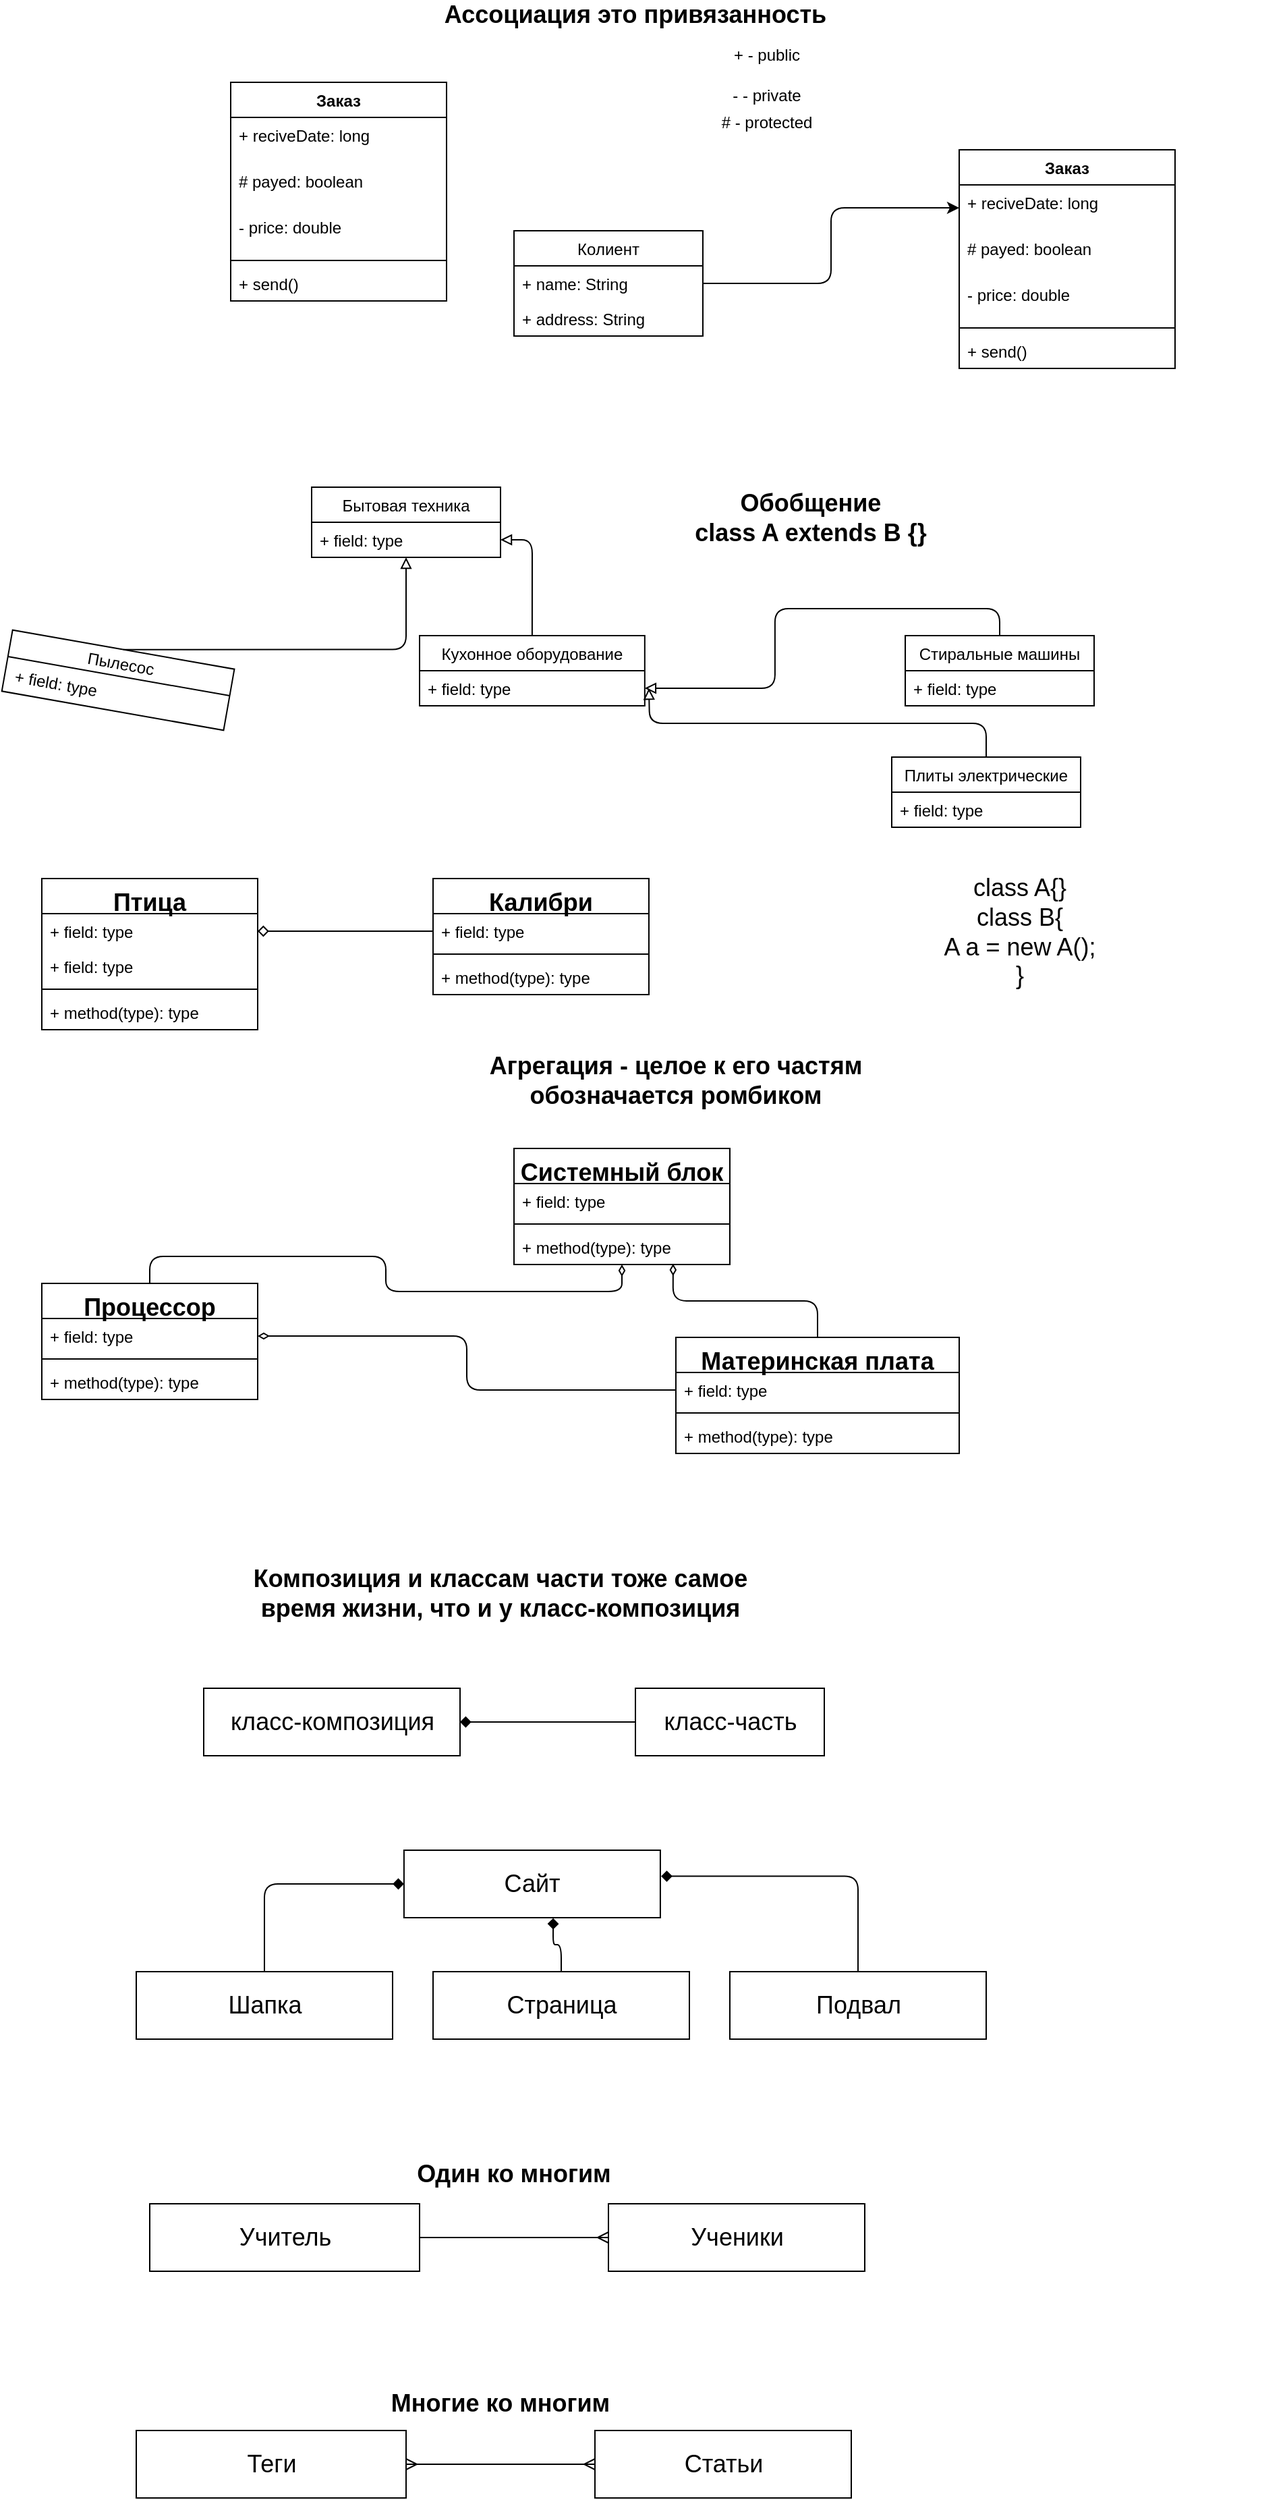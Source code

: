 <mxfile version="13.8.1" type="github">
  <diagram name="Page-1" id="e7e014a7-5840-1c2e-5031-d8a46d1fe8dd">
    <mxGraphModel dx="1296" dy="734" grid="1" gridSize="10" guides="1" tooltips="1" connect="1" arrows="1" fold="1" page="1" pageScale="1" pageWidth="1169" pageHeight="826" background="#ffffff" math="0" shadow="0">
      <root>
        <mxCell id="0" />
        <mxCell id="1" parent="0" />
        <mxCell id="9lWO7Bg4yD_AD7Y5DbBT-46" value="+ - public&lt;br&gt;" style="text;html=1;strokeColor=none;fillColor=none;align=center;verticalAlign=middle;whiteSpace=wrap;" vertex="1" parent="1">
          <mxGeometry x="585" y="50" width="125" height="20" as="geometry" />
        </mxCell>
        <mxCell id="9lWO7Bg4yD_AD7Y5DbBT-47" value="- - private" style="text;html=1;strokeColor=none;fillColor=none;align=center;verticalAlign=middle;whiteSpace=wrap;" vertex="1" parent="1">
          <mxGeometry x="585" y="80" width="125" height="20" as="geometry" />
        </mxCell>
        <mxCell id="9lWO7Bg4yD_AD7Y5DbBT-48" value="# - protected" style="text;html=1;strokeColor=none;fillColor=none;align=center;verticalAlign=middle;whiteSpace=wrap;" vertex="1" parent="1">
          <mxGeometry x="585" y="100" width="125" height="20" as="geometry" />
        </mxCell>
        <mxCell id="9lWO7Bg4yD_AD7Y5DbBT-49" value="Заказ" style="swimlane;fontStyle=1;align=center;verticalAlign=top;childLayout=stackLayout;horizontal=1;startSize=26;horizontalStack=0;resizeParent=1;resizeParentMax=0;resizeLast=0;collapsible=1;marginBottom=0;" vertex="1" parent="1">
          <mxGeometry x="250" y="80" width="160" height="162" as="geometry" />
        </mxCell>
        <mxCell id="9lWO7Bg4yD_AD7Y5DbBT-50" value="+ reciveDate: long" style="text;strokeColor=none;fillColor=none;align=left;verticalAlign=top;spacingLeft=4;spacingRight=4;overflow=hidden;rotatable=0;points=[[0,0.5],[1,0.5]];portConstraint=eastwest;" vertex="1" parent="9lWO7Bg4yD_AD7Y5DbBT-49">
          <mxGeometry y="26" width="160" height="34" as="geometry" />
        </mxCell>
        <mxCell id="9lWO7Bg4yD_AD7Y5DbBT-53" value="# payed: boolean" style="text;strokeColor=none;fillColor=none;align=left;verticalAlign=top;spacingLeft=4;spacingRight=4;overflow=hidden;rotatable=0;points=[[0,0.5],[1,0.5]];portConstraint=eastwest;" vertex="1" parent="9lWO7Bg4yD_AD7Y5DbBT-49">
          <mxGeometry y="60" width="160" height="34" as="geometry" />
        </mxCell>
        <mxCell id="9lWO7Bg4yD_AD7Y5DbBT-54" value="- price: double" style="text;strokeColor=none;fillColor=none;align=left;verticalAlign=top;spacingLeft=4;spacingRight=4;overflow=hidden;rotatable=0;points=[[0,0.5],[1,0.5]];portConstraint=eastwest;" vertex="1" parent="9lWO7Bg4yD_AD7Y5DbBT-49">
          <mxGeometry y="94" width="160" height="34" as="geometry" />
        </mxCell>
        <mxCell id="9lWO7Bg4yD_AD7Y5DbBT-51" value="" style="line;strokeWidth=1;fillColor=none;align=left;verticalAlign=middle;spacingTop=-1;spacingLeft=3;spacingRight=3;rotatable=0;labelPosition=right;points=[];portConstraint=eastwest;" vertex="1" parent="9lWO7Bg4yD_AD7Y5DbBT-49">
          <mxGeometry y="128" width="160" height="8" as="geometry" />
        </mxCell>
        <mxCell id="9lWO7Bg4yD_AD7Y5DbBT-52" value="+ send()" style="text;strokeColor=none;fillColor=none;align=left;verticalAlign=top;spacingLeft=4;spacingRight=4;overflow=hidden;rotatable=0;points=[[0,0.5],[1,0.5]];portConstraint=eastwest;" vertex="1" parent="9lWO7Bg4yD_AD7Y5DbBT-49">
          <mxGeometry y="136" width="160" height="26" as="geometry" />
        </mxCell>
        <mxCell id="9lWO7Bg4yD_AD7Y5DbBT-55" value="Ассоциация это привязанность&lt;br style=&quot;font-size: 18px;&quot;&gt;" style="text;html=1;strokeColor=none;fillColor=none;align=center;verticalAlign=middle;whiteSpace=wrap;fontSize=18;fontStyle=1" vertex="1" parent="1">
          <mxGeometry x="400" y="20" width="300" height="20" as="geometry" />
        </mxCell>
        <mxCell id="9lWO7Bg4yD_AD7Y5DbBT-66" style="edgeStyle=orthogonalEdgeStyle;orthogonalLoop=1;jettySize=auto;html=1;entryX=0;entryY=0.5;entryDx=0;entryDy=0;" edge="1" parent="1" source="9lWO7Bg4yD_AD7Y5DbBT-57" target="9lWO7Bg4yD_AD7Y5DbBT-61">
          <mxGeometry relative="1" as="geometry" />
        </mxCell>
        <mxCell id="9lWO7Bg4yD_AD7Y5DbBT-56" value="Колиент" style="swimlane;fontStyle=0;childLayout=stackLayout;horizontal=1;startSize=26;fillColor=none;horizontalStack=0;resizeParent=1;resizeParentMax=0;resizeLast=0;collapsible=1;marginBottom=0;" vertex="1" parent="1">
          <mxGeometry x="460" y="190" width="140" height="78" as="geometry" />
        </mxCell>
        <mxCell id="9lWO7Bg4yD_AD7Y5DbBT-57" value="+ name: String" style="text;strokeColor=none;fillColor=none;align=left;verticalAlign=top;spacingLeft=4;spacingRight=4;overflow=hidden;rotatable=0;points=[[0,0.5],[1,0.5]];portConstraint=eastwest;" vertex="1" parent="9lWO7Bg4yD_AD7Y5DbBT-56">
          <mxGeometry y="26" width="140" height="26" as="geometry" />
        </mxCell>
        <mxCell id="9lWO7Bg4yD_AD7Y5DbBT-58" value="+ address: String" style="text;strokeColor=none;fillColor=none;align=left;verticalAlign=top;spacingLeft=4;spacingRight=4;overflow=hidden;rotatable=0;points=[[0,0.5],[1,0.5]];portConstraint=eastwest;" vertex="1" parent="9lWO7Bg4yD_AD7Y5DbBT-56">
          <mxGeometry y="52" width="140" height="26" as="geometry" />
        </mxCell>
        <mxCell id="9lWO7Bg4yD_AD7Y5DbBT-60" value="Заказ" style="swimlane;fontStyle=1;align=center;verticalAlign=top;childLayout=stackLayout;horizontal=1;startSize=26;horizontalStack=0;resizeParent=1;resizeParentMax=0;resizeLast=0;collapsible=1;marginBottom=0;" vertex="1" parent="1">
          <mxGeometry x="790" y="130" width="160" height="162" as="geometry" />
        </mxCell>
        <mxCell id="9lWO7Bg4yD_AD7Y5DbBT-61" value="+ reciveDate: long" style="text;strokeColor=none;fillColor=none;align=left;verticalAlign=top;spacingLeft=4;spacingRight=4;overflow=hidden;rotatable=0;points=[[0,0.5],[1,0.5]];portConstraint=eastwest;" vertex="1" parent="9lWO7Bg4yD_AD7Y5DbBT-60">
          <mxGeometry y="26" width="160" height="34" as="geometry" />
        </mxCell>
        <mxCell id="9lWO7Bg4yD_AD7Y5DbBT-62" value="# payed: boolean" style="text;strokeColor=none;fillColor=none;align=left;verticalAlign=top;spacingLeft=4;spacingRight=4;overflow=hidden;rotatable=0;points=[[0,0.5],[1,0.5]];portConstraint=eastwest;" vertex="1" parent="9lWO7Bg4yD_AD7Y5DbBT-60">
          <mxGeometry y="60" width="160" height="34" as="geometry" />
        </mxCell>
        <mxCell id="9lWO7Bg4yD_AD7Y5DbBT-63" value="- price: double" style="text;strokeColor=none;fillColor=none;align=left;verticalAlign=top;spacingLeft=4;spacingRight=4;overflow=hidden;rotatable=0;points=[[0,0.5],[1,0.5]];portConstraint=eastwest;" vertex="1" parent="9lWO7Bg4yD_AD7Y5DbBT-60">
          <mxGeometry y="94" width="160" height="34" as="geometry" />
        </mxCell>
        <mxCell id="9lWO7Bg4yD_AD7Y5DbBT-64" value="" style="line;strokeWidth=1;fillColor=none;align=left;verticalAlign=middle;spacingTop=-1;spacingLeft=3;spacingRight=3;rotatable=0;labelPosition=right;points=[];portConstraint=eastwest;" vertex="1" parent="9lWO7Bg4yD_AD7Y5DbBT-60">
          <mxGeometry y="128" width="160" height="8" as="geometry" />
        </mxCell>
        <mxCell id="9lWO7Bg4yD_AD7Y5DbBT-65" value="+ send()" style="text;strokeColor=none;fillColor=none;align=left;verticalAlign=top;spacingLeft=4;spacingRight=4;overflow=hidden;rotatable=0;points=[[0,0.5],[1,0.5]];portConstraint=eastwest;" vertex="1" parent="9lWO7Bg4yD_AD7Y5DbBT-60">
          <mxGeometry y="136" width="160" height="26" as="geometry" />
        </mxCell>
        <mxCell id="9lWO7Bg4yD_AD7Y5DbBT-67" value="Обобщение&lt;br&gt;class A extends B {}&lt;br&gt;" style="text;html=1;strokeColor=none;fillColor=none;align=center;verticalAlign=middle;whiteSpace=wrap;fontStyle=1;fontSize=18;" vertex="1" parent="1">
          <mxGeometry x="550" y="393" width="260" height="20" as="geometry" />
        </mxCell>
        <mxCell id="9lWO7Bg4yD_AD7Y5DbBT-85" style="edgeStyle=orthogonalEdgeStyle;orthogonalLoop=1;jettySize=auto;html=1;exitX=0.5;exitY=0;exitDx=0;exitDy=0;endArrow=block;endFill=0;strokeColor=#000000;strokeWidth=1;" edge="1" parent="1" source="9lWO7Bg4yD_AD7Y5DbBT-77">
          <mxGeometry relative="1" as="geometry">
            <mxPoint x="560" y="529" as="targetPoint" />
          </mxGeometry>
        </mxCell>
        <mxCell id="9lWO7Bg4yD_AD7Y5DbBT-86" style="edgeStyle=orthogonalEdgeStyle;orthogonalLoop=1;jettySize=auto;html=1;exitX=0.5;exitY=0;exitDx=0;exitDy=0;entryX=1;entryY=0.5;entryDx=0;entryDy=0;endArrow=block;endFill=0;strokeColor=#000000;strokeWidth=1;" edge="1" parent="1" source="9lWO7Bg4yD_AD7Y5DbBT-79" target="9lWO7Bg4yD_AD7Y5DbBT-82">
          <mxGeometry relative="1" as="geometry" />
        </mxCell>
        <mxCell id="9lWO7Bg4yD_AD7Y5DbBT-84" style="edgeStyle=orthogonalEdgeStyle;orthogonalLoop=1;jettySize=auto;html=1;exitX=0.5;exitY=0;exitDx=0;exitDy=0;endArrow=block;endFill=0;strokeColor=#000000;strokeWidth=1;" edge="1" parent="1" source="9lWO7Bg4yD_AD7Y5DbBT-81" target="9lWO7Bg4yD_AD7Y5DbBT-72">
          <mxGeometry relative="1" as="geometry" />
        </mxCell>
        <mxCell id="9lWO7Bg4yD_AD7Y5DbBT-81" value="Кухонное оборудование" style="swimlane;fontStyle=0;childLayout=stackLayout;horizontal=1;startSize=26;fillColor=none;horizontalStack=0;resizeParent=1;resizeParentMax=0;resizeLast=0;collapsible=1;marginBottom=0;" vertex="1" parent="1">
          <mxGeometry x="390" y="490" width="166.92" height="52" as="geometry" />
        </mxCell>
        <mxCell id="9lWO7Bg4yD_AD7Y5DbBT-82" value="+ field: type" style="text;strokeColor=none;fillColor=none;align=left;verticalAlign=top;spacingLeft=4;spacingRight=4;overflow=hidden;rotatable=0;points=[[0,0.5],[1,0.5]];portConstraint=eastwest;" vertex="1" parent="9lWO7Bg4yD_AD7Y5DbBT-81">
          <mxGeometry y="26" width="166.92" height="26" as="geometry" />
        </mxCell>
        <mxCell id="9lWO7Bg4yD_AD7Y5DbBT-83" style="edgeStyle=orthogonalEdgeStyle;orthogonalLoop=1;jettySize=auto;html=1;exitX=0.5;exitY=0;exitDx=0;exitDy=0;strokeWidth=1;endArrow=block;endFill=0;" edge="1" parent="1" source="9lWO7Bg4yD_AD7Y5DbBT-75" target="9lWO7Bg4yD_AD7Y5DbBT-71">
          <mxGeometry relative="1" as="geometry" />
        </mxCell>
        <mxCell id="9lWO7Bg4yD_AD7Y5DbBT-75" value="Пылесос" style="swimlane;fontStyle=0;childLayout=stackLayout;horizontal=1;startSize=20;fillColor=none;horizontalStack=0;resizeParent=1;resizeParentMax=0;resizeLast=0;collapsible=1;marginBottom=0;rotation=10;" vertex="1" parent="1">
          <mxGeometry x="83.08" y="500" width="166.92" height="46" as="geometry" />
        </mxCell>
        <mxCell id="9lWO7Bg4yD_AD7Y5DbBT-76" value="+ field: type" style="text;strokeColor=none;fillColor=none;align=left;verticalAlign=top;spacingLeft=4;spacingRight=4;overflow=hidden;rotatable=0;points=[[0,0.5],[1,0.5]];portConstraint=eastwest;rotation=10;" vertex="1" parent="9lWO7Bg4yD_AD7Y5DbBT-75">
          <mxGeometry y="20" width="166.92" height="26" as="geometry" />
        </mxCell>
        <mxCell id="9lWO7Bg4yD_AD7Y5DbBT-71" value="Бытовая техника" style="swimlane;fontStyle=0;childLayout=stackLayout;horizontal=1;startSize=26;fillColor=none;horizontalStack=0;resizeParent=1;resizeParentMax=0;resizeLast=0;collapsible=1;marginBottom=0;" vertex="1" parent="1">
          <mxGeometry x="310" y="380" width="140" height="52" as="geometry" />
        </mxCell>
        <mxCell id="9lWO7Bg4yD_AD7Y5DbBT-72" value="+ field: type" style="text;strokeColor=none;fillColor=none;align=left;verticalAlign=top;spacingLeft=4;spacingRight=4;overflow=hidden;rotatable=0;points=[[0,0.5],[1,0.5]];portConstraint=eastwest;" vertex="1" parent="9lWO7Bg4yD_AD7Y5DbBT-71">
          <mxGeometry y="26" width="140" height="26" as="geometry" />
        </mxCell>
        <mxCell id="9lWO7Bg4yD_AD7Y5DbBT-79" value="Стиральные машины" style="swimlane;fontStyle=0;childLayout=stackLayout;horizontal=1;startSize=26;fillColor=none;horizontalStack=0;resizeParent=1;resizeParentMax=0;resizeLast=0;collapsible=1;marginBottom=0;" vertex="1" parent="1">
          <mxGeometry x="750" y="490" width="140" height="52" as="geometry" />
        </mxCell>
        <mxCell id="9lWO7Bg4yD_AD7Y5DbBT-80" value="+ field: type" style="text;strokeColor=none;fillColor=none;align=left;verticalAlign=top;spacingLeft=4;spacingRight=4;overflow=hidden;rotatable=0;points=[[0,0.5],[1,0.5]];portConstraint=eastwest;" vertex="1" parent="9lWO7Bg4yD_AD7Y5DbBT-79">
          <mxGeometry y="26" width="140" height="26" as="geometry" />
        </mxCell>
        <mxCell id="9lWO7Bg4yD_AD7Y5DbBT-77" value="Плиты электрические" style="swimlane;fontStyle=0;childLayout=stackLayout;horizontal=1;startSize=26;fillColor=none;horizontalStack=0;resizeParent=1;resizeParentMax=0;resizeLast=0;collapsible=1;marginBottom=0;" vertex="1" parent="1">
          <mxGeometry x="740" y="580" width="140" height="52" as="geometry" />
        </mxCell>
        <mxCell id="9lWO7Bg4yD_AD7Y5DbBT-78" value="+ field: type" style="text;strokeColor=none;fillColor=none;align=left;verticalAlign=top;spacingLeft=4;spacingRight=4;overflow=hidden;rotatable=0;points=[[0,0.5],[1,0.5]];portConstraint=eastwest;" vertex="1" parent="9lWO7Bg4yD_AD7Y5DbBT-77">
          <mxGeometry y="26" width="140" height="26" as="geometry" />
        </mxCell>
        <mxCell id="9lWO7Bg4yD_AD7Y5DbBT-87" value="Птица" style="swimlane;fontStyle=1;align=center;verticalAlign=top;childLayout=stackLayout;horizontal=1;startSize=26;horizontalStack=0;resizeParent=1;resizeParentMax=0;resizeLast=0;collapsible=1;marginBottom=0;fontSize=18;" vertex="1" parent="1">
          <mxGeometry x="110" y="670" width="160" height="112" as="geometry" />
        </mxCell>
        <mxCell id="9lWO7Bg4yD_AD7Y5DbBT-88" value="+ field: type" style="text;strokeColor=none;fillColor=none;align=left;verticalAlign=top;spacingLeft=4;spacingRight=4;overflow=hidden;rotatable=0;points=[[0,0.5],[1,0.5]];portConstraint=eastwest;" vertex="1" parent="9lWO7Bg4yD_AD7Y5DbBT-87">
          <mxGeometry y="26" width="160" height="26" as="geometry" />
        </mxCell>
        <mxCell id="9lWO7Bg4yD_AD7Y5DbBT-113" value="+ field: type" style="text;strokeColor=none;fillColor=none;align=left;verticalAlign=top;spacingLeft=4;spacingRight=4;overflow=hidden;rotatable=0;points=[[0,0.5],[1,0.5]];portConstraint=eastwest;" vertex="1" parent="9lWO7Bg4yD_AD7Y5DbBT-87">
          <mxGeometry y="52" width="160" height="26" as="geometry" />
        </mxCell>
        <mxCell id="9lWO7Bg4yD_AD7Y5DbBT-89" value="" style="line;strokeWidth=1;fillColor=none;align=left;verticalAlign=middle;spacingTop=-1;spacingLeft=3;spacingRight=3;rotatable=0;labelPosition=right;points=[];portConstraint=eastwest;" vertex="1" parent="9lWO7Bg4yD_AD7Y5DbBT-87">
          <mxGeometry y="78" width="160" height="8" as="geometry" />
        </mxCell>
        <mxCell id="9lWO7Bg4yD_AD7Y5DbBT-90" value="+ method(type): type" style="text;strokeColor=none;fillColor=none;align=left;verticalAlign=top;spacingLeft=4;spacingRight=4;overflow=hidden;rotatable=0;points=[[0,0.5],[1,0.5]];portConstraint=eastwest;" vertex="1" parent="9lWO7Bg4yD_AD7Y5DbBT-87">
          <mxGeometry y="86" width="160" height="26" as="geometry" />
        </mxCell>
        <mxCell id="9lWO7Bg4yD_AD7Y5DbBT-91" value="Калибри" style="swimlane;fontStyle=1;align=center;verticalAlign=top;childLayout=stackLayout;horizontal=1;startSize=26;horizontalStack=0;resizeParent=1;resizeParentMax=0;resizeLast=0;collapsible=1;marginBottom=0;fontSize=18;" vertex="1" parent="1">
          <mxGeometry x="400" y="670" width="160" height="86" as="geometry" />
        </mxCell>
        <mxCell id="9lWO7Bg4yD_AD7Y5DbBT-92" value="+ field: type" style="text;strokeColor=none;fillColor=none;align=left;verticalAlign=top;spacingLeft=4;spacingRight=4;overflow=hidden;rotatable=0;points=[[0,0.5],[1,0.5]];portConstraint=eastwest;" vertex="1" parent="9lWO7Bg4yD_AD7Y5DbBT-91">
          <mxGeometry y="26" width="160" height="26" as="geometry" />
        </mxCell>
        <mxCell id="9lWO7Bg4yD_AD7Y5DbBT-93" value="" style="line;strokeWidth=1;fillColor=none;align=left;verticalAlign=middle;spacingTop=-1;spacingLeft=3;spacingRight=3;rotatable=0;labelPosition=right;points=[];portConstraint=eastwest;" vertex="1" parent="9lWO7Bg4yD_AD7Y5DbBT-91">
          <mxGeometry y="52" width="160" height="8" as="geometry" />
        </mxCell>
        <mxCell id="9lWO7Bg4yD_AD7Y5DbBT-94" value="+ method(type): type" style="text;strokeColor=none;fillColor=none;align=left;verticalAlign=top;spacingLeft=4;spacingRight=4;overflow=hidden;rotatable=0;points=[[0,0.5],[1,0.5]];portConstraint=eastwest;" vertex="1" parent="9lWO7Bg4yD_AD7Y5DbBT-91">
          <mxGeometry y="60" width="160" height="26" as="geometry" />
        </mxCell>
        <mxCell id="9lWO7Bg4yD_AD7Y5DbBT-95" style="edgeStyle=orthogonalEdgeStyle;orthogonalLoop=1;jettySize=auto;html=1;exitX=0;exitY=0.5;exitDx=0;exitDy=0;entryX=1;entryY=0.5;entryDx=0;entryDy=0;endArrow=diamond;endFill=0;strokeColor=#000000;strokeWidth=1;fontSize=18;" edge="1" parent="1" source="9lWO7Bg4yD_AD7Y5DbBT-92" target="9lWO7Bg4yD_AD7Y5DbBT-88">
          <mxGeometry relative="1" as="geometry" />
        </mxCell>
        <mxCell id="9lWO7Bg4yD_AD7Y5DbBT-96" value="class A{}&lt;br&gt;class B{&lt;br&gt;A a = new A();&lt;br&gt;}" style="text;html=1;strokeColor=none;fillColor=none;align=center;verticalAlign=middle;whiteSpace=wrap;rounded=0;fontSize=18;" vertex="1" parent="1">
          <mxGeometry x="640" y="680" width="390" height="60" as="geometry" />
        </mxCell>
        <mxCell id="9lWO7Bg4yD_AD7Y5DbBT-97" value="Агрегация - целое к его частям обозначается ромбиком" style="text;html=1;strokeColor=none;fillColor=none;align=center;verticalAlign=middle;whiteSpace=wrap;fontStyle=1;fontSize=18;" vertex="1" parent="1">
          <mxGeometry x="390" y="790" width="380" height="60" as="geometry" />
        </mxCell>
        <mxCell id="9lWO7Bg4yD_AD7Y5DbBT-110" style="edgeStyle=orthogonalEdgeStyle;orthogonalLoop=1;jettySize=auto;html=1;exitX=0.5;exitY=0;exitDx=0;exitDy=0;entryX=0.5;entryY=1;entryDx=0;entryDy=0;endArrow=diamondThin;endFill=0;strokeColor=#000000;strokeWidth=1;fontSize=18;" edge="1" parent="1" source="9lWO7Bg4yD_AD7Y5DbBT-102" target="9lWO7Bg4yD_AD7Y5DbBT-98">
          <mxGeometry relative="1" as="geometry" />
        </mxCell>
        <mxCell id="9lWO7Bg4yD_AD7Y5DbBT-102" value="Процессор" style="swimlane;fontStyle=1;align=center;verticalAlign=top;childLayout=stackLayout;horizontal=1;startSize=26;horizontalStack=0;resizeParent=1;resizeParentMax=0;resizeLast=0;collapsible=1;marginBottom=0;fontSize=18;" vertex="1" parent="1">
          <mxGeometry x="110" y="970" width="160" height="86" as="geometry" />
        </mxCell>
        <mxCell id="9lWO7Bg4yD_AD7Y5DbBT-103" value="+ field: type" style="text;strokeColor=none;fillColor=none;align=left;verticalAlign=top;spacingLeft=4;spacingRight=4;overflow=hidden;rotatable=0;points=[[0,0.5],[1,0.5]];portConstraint=eastwest;" vertex="1" parent="9lWO7Bg4yD_AD7Y5DbBT-102">
          <mxGeometry y="26" width="160" height="26" as="geometry" />
        </mxCell>
        <mxCell id="9lWO7Bg4yD_AD7Y5DbBT-104" value="" style="line;strokeWidth=1;fillColor=none;align=left;verticalAlign=middle;spacingTop=-1;spacingLeft=3;spacingRight=3;rotatable=0;labelPosition=right;points=[];portConstraint=eastwest;" vertex="1" parent="9lWO7Bg4yD_AD7Y5DbBT-102">
          <mxGeometry y="52" width="160" height="8" as="geometry" />
        </mxCell>
        <mxCell id="9lWO7Bg4yD_AD7Y5DbBT-105" value="+ method(type): type" style="text;strokeColor=none;fillColor=none;align=left;verticalAlign=top;spacingLeft=4;spacingRight=4;overflow=hidden;rotatable=0;points=[[0,0.5],[1,0.5]];portConstraint=eastwest;" vertex="1" parent="9lWO7Bg4yD_AD7Y5DbBT-102">
          <mxGeometry y="60" width="160" height="26" as="geometry" />
        </mxCell>
        <mxCell id="9lWO7Bg4yD_AD7Y5DbBT-111" style="edgeStyle=orthogonalEdgeStyle;orthogonalLoop=1;jettySize=auto;html=1;exitX=0.5;exitY=0;exitDx=0;exitDy=0;endArrow=diamondThin;endFill=0;strokeColor=#000000;strokeWidth=1;fontSize=18;entryX=0.737;entryY=0.981;entryDx=0;entryDy=0;entryPerimeter=0;" edge="1" parent="1" source="9lWO7Bg4yD_AD7Y5DbBT-106" target="9lWO7Bg4yD_AD7Y5DbBT-101">
          <mxGeometry relative="1" as="geometry">
            <mxPoint x="550" y="960" as="targetPoint" />
          </mxGeometry>
        </mxCell>
        <mxCell id="9lWO7Bg4yD_AD7Y5DbBT-98" value="Системный блок&#xa;" style="swimlane;fontStyle=1;align=center;verticalAlign=top;childLayout=stackLayout;horizontal=1;startSize=26;horizontalStack=0;resizeParent=1;resizeParentMax=0;resizeLast=0;collapsible=1;marginBottom=0;fontSize=18;" vertex="1" parent="1">
          <mxGeometry x="460" y="870" width="160" height="86" as="geometry" />
        </mxCell>
        <mxCell id="9lWO7Bg4yD_AD7Y5DbBT-99" value="+ field: type" style="text;strokeColor=none;fillColor=none;align=left;verticalAlign=top;spacingLeft=4;spacingRight=4;overflow=hidden;rotatable=0;points=[[0,0.5],[1,0.5]];portConstraint=eastwest;" vertex="1" parent="9lWO7Bg4yD_AD7Y5DbBT-98">
          <mxGeometry y="26" width="160" height="26" as="geometry" />
        </mxCell>
        <mxCell id="9lWO7Bg4yD_AD7Y5DbBT-100" value="" style="line;strokeWidth=1;fillColor=none;align=left;verticalAlign=middle;spacingTop=-1;spacingLeft=3;spacingRight=3;rotatable=0;labelPosition=right;points=[];portConstraint=eastwest;" vertex="1" parent="9lWO7Bg4yD_AD7Y5DbBT-98">
          <mxGeometry y="52" width="160" height="8" as="geometry" />
        </mxCell>
        <mxCell id="9lWO7Bg4yD_AD7Y5DbBT-101" value="+ method(type): type" style="text;strokeColor=none;fillColor=none;align=left;verticalAlign=top;spacingLeft=4;spacingRight=4;overflow=hidden;rotatable=0;points=[[0,0.5],[1,0.5]];portConstraint=eastwest;" vertex="1" parent="9lWO7Bg4yD_AD7Y5DbBT-98">
          <mxGeometry y="60" width="160" height="26" as="geometry" />
        </mxCell>
        <mxCell id="9lWO7Bg4yD_AD7Y5DbBT-112" style="edgeStyle=orthogonalEdgeStyle;orthogonalLoop=1;jettySize=auto;html=1;exitX=0;exitY=0.5;exitDx=0;exitDy=0;entryX=1;entryY=0.5;entryDx=0;entryDy=0;endArrow=diamondThin;endFill=0;strokeColor=#000000;strokeWidth=1;fontSize=18;" edge="1" parent="1" source="9lWO7Bg4yD_AD7Y5DbBT-107" target="9lWO7Bg4yD_AD7Y5DbBT-103">
          <mxGeometry relative="1" as="geometry" />
        </mxCell>
        <mxCell id="9lWO7Bg4yD_AD7Y5DbBT-114" value="Композиция и классам части тоже самое время жизни, что и у класс-композиция" style="text;html=1;strokeColor=none;fillColor=none;align=center;verticalAlign=middle;whiteSpace=wrap;rounded=0;fontSize=18;fontStyle=1" vertex="1" parent="1">
          <mxGeometry x="240" y="1170" width="420" height="60" as="geometry" />
        </mxCell>
        <mxCell id="9lWO7Bg4yD_AD7Y5DbBT-115" value="класс-композиция" style="html=1;fontSize=18;" vertex="1" parent="1">
          <mxGeometry x="230" y="1270" width="190" height="50" as="geometry" />
        </mxCell>
        <mxCell id="9lWO7Bg4yD_AD7Y5DbBT-117" style="edgeStyle=orthogonalEdgeStyle;orthogonalLoop=1;jettySize=auto;html=1;entryX=1;entryY=0.5;entryDx=0;entryDy=0;endArrow=diamond;endFill=1;strokeColor=#000000;strokeWidth=1;fontSize=18;" edge="1" parent="1" source="9lWO7Bg4yD_AD7Y5DbBT-116" target="9lWO7Bg4yD_AD7Y5DbBT-115">
          <mxGeometry relative="1" as="geometry" />
        </mxCell>
        <mxCell id="9lWO7Bg4yD_AD7Y5DbBT-116" value="класс-часть" style="html=1;fontSize=18;" vertex="1" parent="1">
          <mxGeometry x="550" y="1270" width="140" height="50" as="geometry" />
        </mxCell>
        <mxCell id="9lWO7Bg4yD_AD7Y5DbBT-118" value="Сайт" style="html=1;fontSize=18;" vertex="1" parent="1">
          <mxGeometry x="378.46" y="1390" width="190" height="50" as="geometry" />
        </mxCell>
        <mxCell id="9lWO7Bg4yD_AD7Y5DbBT-122" style="edgeStyle=orthogonalEdgeStyle;orthogonalLoop=1;jettySize=auto;html=1;exitX=0.5;exitY=0;exitDx=0;exitDy=0;entryX=0;entryY=0.5;entryDx=0;entryDy=0;endArrow=diamond;endFill=1;strokeColor=#000000;strokeWidth=1;fontSize=18;" edge="1" parent="1" source="9lWO7Bg4yD_AD7Y5DbBT-119" target="9lWO7Bg4yD_AD7Y5DbBT-118">
          <mxGeometry relative="1" as="geometry" />
        </mxCell>
        <mxCell id="9lWO7Bg4yD_AD7Y5DbBT-119" value="Шапка" style="html=1;fontSize=18;" vertex="1" parent="1">
          <mxGeometry x="180.0" y="1480" width="190" height="50" as="geometry" />
        </mxCell>
        <mxCell id="9lWO7Bg4yD_AD7Y5DbBT-123" style="edgeStyle=orthogonalEdgeStyle;orthogonalLoop=1;jettySize=auto;html=1;exitX=0.5;exitY=0;exitDx=0;exitDy=0;entryX=0.582;entryY=1.007;entryDx=0;entryDy=0;entryPerimeter=0;endArrow=diamond;endFill=1;strokeColor=#000000;strokeWidth=1;fontSize=18;" edge="1" parent="1" source="9lWO7Bg4yD_AD7Y5DbBT-120" target="9lWO7Bg4yD_AD7Y5DbBT-118">
          <mxGeometry relative="1" as="geometry" />
        </mxCell>
        <mxCell id="9lWO7Bg4yD_AD7Y5DbBT-120" value="Страница" style="html=1;fontSize=18;" vertex="1" parent="1">
          <mxGeometry x="400" y="1480" width="190" height="50" as="geometry" />
        </mxCell>
        <mxCell id="9lWO7Bg4yD_AD7Y5DbBT-124" style="edgeStyle=orthogonalEdgeStyle;orthogonalLoop=1;jettySize=auto;html=1;exitX=0.5;exitY=0;exitDx=0;exitDy=0;entryX=1.003;entryY=0.386;entryDx=0;entryDy=0;entryPerimeter=0;endArrow=diamond;endFill=1;strokeColor=#000000;strokeWidth=1;fontSize=18;" edge="1" parent="1" source="9lWO7Bg4yD_AD7Y5DbBT-121" target="9lWO7Bg4yD_AD7Y5DbBT-118">
          <mxGeometry relative="1" as="geometry" />
        </mxCell>
        <mxCell id="9lWO7Bg4yD_AD7Y5DbBT-121" value="Подвал" style="html=1;fontSize=18;" vertex="1" parent="1">
          <mxGeometry x="620" y="1480" width="190" height="50" as="geometry" />
        </mxCell>
        <mxCell id="9lWO7Bg4yD_AD7Y5DbBT-125" value="Один ко многим&lt;br&gt;" style="text;html=1;strokeColor=none;fillColor=none;align=center;verticalAlign=middle;whiteSpace=wrap;rounded=0;fontSize=18;fontStyle=1" vertex="1" parent="1">
          <mxGeometry x="350" y="1620" width="220" height="20" as="geometry" />
        </mxCell>
        <mxCell id="9lWO7Bg4yD_AD7Y5DbBT-128" style="edgeStyle=orthogonalEdgeStyle;orthogonalLoop=1;jettySize=auto;html=1;exitX=1;exitY=0.5;exitDx=0;exitDy=0;entryX=0;entryY=0.5;entryDx=0;entryDy=0;endArrow=ERmany;endFill=0;strokeColor=#000000;strokeWidth=1;fontSize=18;" edge="1" parent="1" source="9lWO7Bg4yD_AD7Y5DbBT-126" target="9lWO7Bg4yD_AD7Y5DbBT-127">
          <mxGeometry relative="1" as="geometry" />
        </mxCell>
        <mxCell id="9lWO7Bg4yD_AD7Y5DbBT-126" value="Учитель" style="html=1;fontSize=18;" vertex="1" parent="1">
          <mxGeometry x="190" y="1652" width="200" height="50" as="geometry" />
        </mxCell>
        <mxCell id="9lWO7Bg4yD_AD7Y5DbBT-127" value="Ученики" style="html=1;fontSize=18;" vertex="1" parent="1">
          <mxGeometry x="530" y="1652" width="190" height="50" as="geometry" />
        </mxCell>
        <mxCell id="9lWO7Bg4yD_AD7Y5DbBT-106" value="Материнская плата&#xa;" style="swimlane;fontStyle=1;align=center;verticalAlign=top;childLayout=stackLayout;horizontal=1;startSize=26;horizontalStack=0;resizeParent=1;resizeParentMax=0;resizeLast=0;collapsible=1;marginBottom=0;fontSize=18;" vertex="1" parent="1">
          <mxGeometry x="580" y="1010" width="210" height="86" as="geometry" />
        </mxCell>
        <mxCell id="9lWO7Bg4yD_AD7Y5DbBT-107" value="+ field: type" style="text;strokeColor=none;fillColor=none;align=left;verticalAlign=top;spacingLeft=4;spacingRight=4;overflow=hidden;rotatable=0;points=[[0,0.5],[1,0.5]];portConstraint=eastwest;" vertex="1" parent="9lWO7Bg4yD_AD7Y5DbBT-106">
          <mxGeometry y="26" width="210" height="26" as="geometry" />
        </mxCell>
        <mxCell id="9lWO7Bg4yD_AD7Y5DbBT-108" value="" style="line;strokeWidth=1;fillColor=none;align=left;verticalAlign=middle;spacingTop=-1;spacingLeft=3;spacingRight=3;rotatable=0;labelPosition=right;points=[];portConstraint=eastwest;" vertex="1" parent="9lWO7Bg4yD_AD7Y5DbBT-106">
          <mxGeometry y="52" width="210" height="8" as="geometry" />
        </mxCell>
        <mxCell id="9lWO7Bg4yD_AD7Y5DbBT-109" value="+ method(type): type" style="text;strokeColor=none;fillColor=none;align=left;verticalAlign=top;spacingLeft=4;spacingRight=4;overflow=hidden;rotatable=0;points=[[0,0.5],[1,0.5]];portConstraint=eastwest;" vertex="1" parent="9lWO7Bg4yD_AD7Y5DbBT-106">
          <mxGeometry y="60" width="210" height="26" as="geometry" />
        </mxCell>
        <mxCell id="9lWO7Bg4yD_AD7Y5DbBT-129" value="Многие ко многим" style="text;html=1;strokeColor=none;fillColor=none;align=center;verticalAlign=middle;whiteSpace=wrap;rounded=0;fontSize=18;fontStyle=1" vertex="1" parent="1">
          <mxGeometry x="340" y="1790" width="220" height="20" as="geometry" />
        </mxCell>
        <mxCell id="9lWO7Bg4yD_AD7Y5DbBT-132" style="edgeStyle=orthogonalEdgeStyle;orthogonalLoop=1;jettySize=auto;html=1;exitX=1;exitY=0.5;exitDx=0;exitDy=0;entryX=0;entryY=0.5;entryDx=0;entryDy=0;endArrow=ERmany;endFill=0;strokeColor=#000000;strokeWidth=1;fontSize=18;startArrow=ERmany;startFill=0;" edge="1" parent="1" source="9lWO7Bg4yD_AD7Y5DbBT-130" target="9lWO7Bg4yD_AD7Y5DbBT-131">
          <mxGeometry relative="1" as="geometry" />
        </mxCell>
        <mxCell id="9lWO7Bg4yD_AD7Y5DbBT-130" value="Теги" style="html=1;fontSize=18;" vertex="1" parent="1">
          <mxGeometry x="180" y="1820" width="200" height="50" as="geometry" />
        </mxCell>
        <mxCell id="9lWO7Bg4yD_AD7Y5DbBT-131" value="Статьи" style="html=1;fontSize=18;" vertex="1" parent="1">
          <mxGeometry x="520" y="1820" width="190" height="50" as="geometry" />
        </mxCell>
      </root>
    </mxGraphModel>
  </diagram>
</mxfile>
